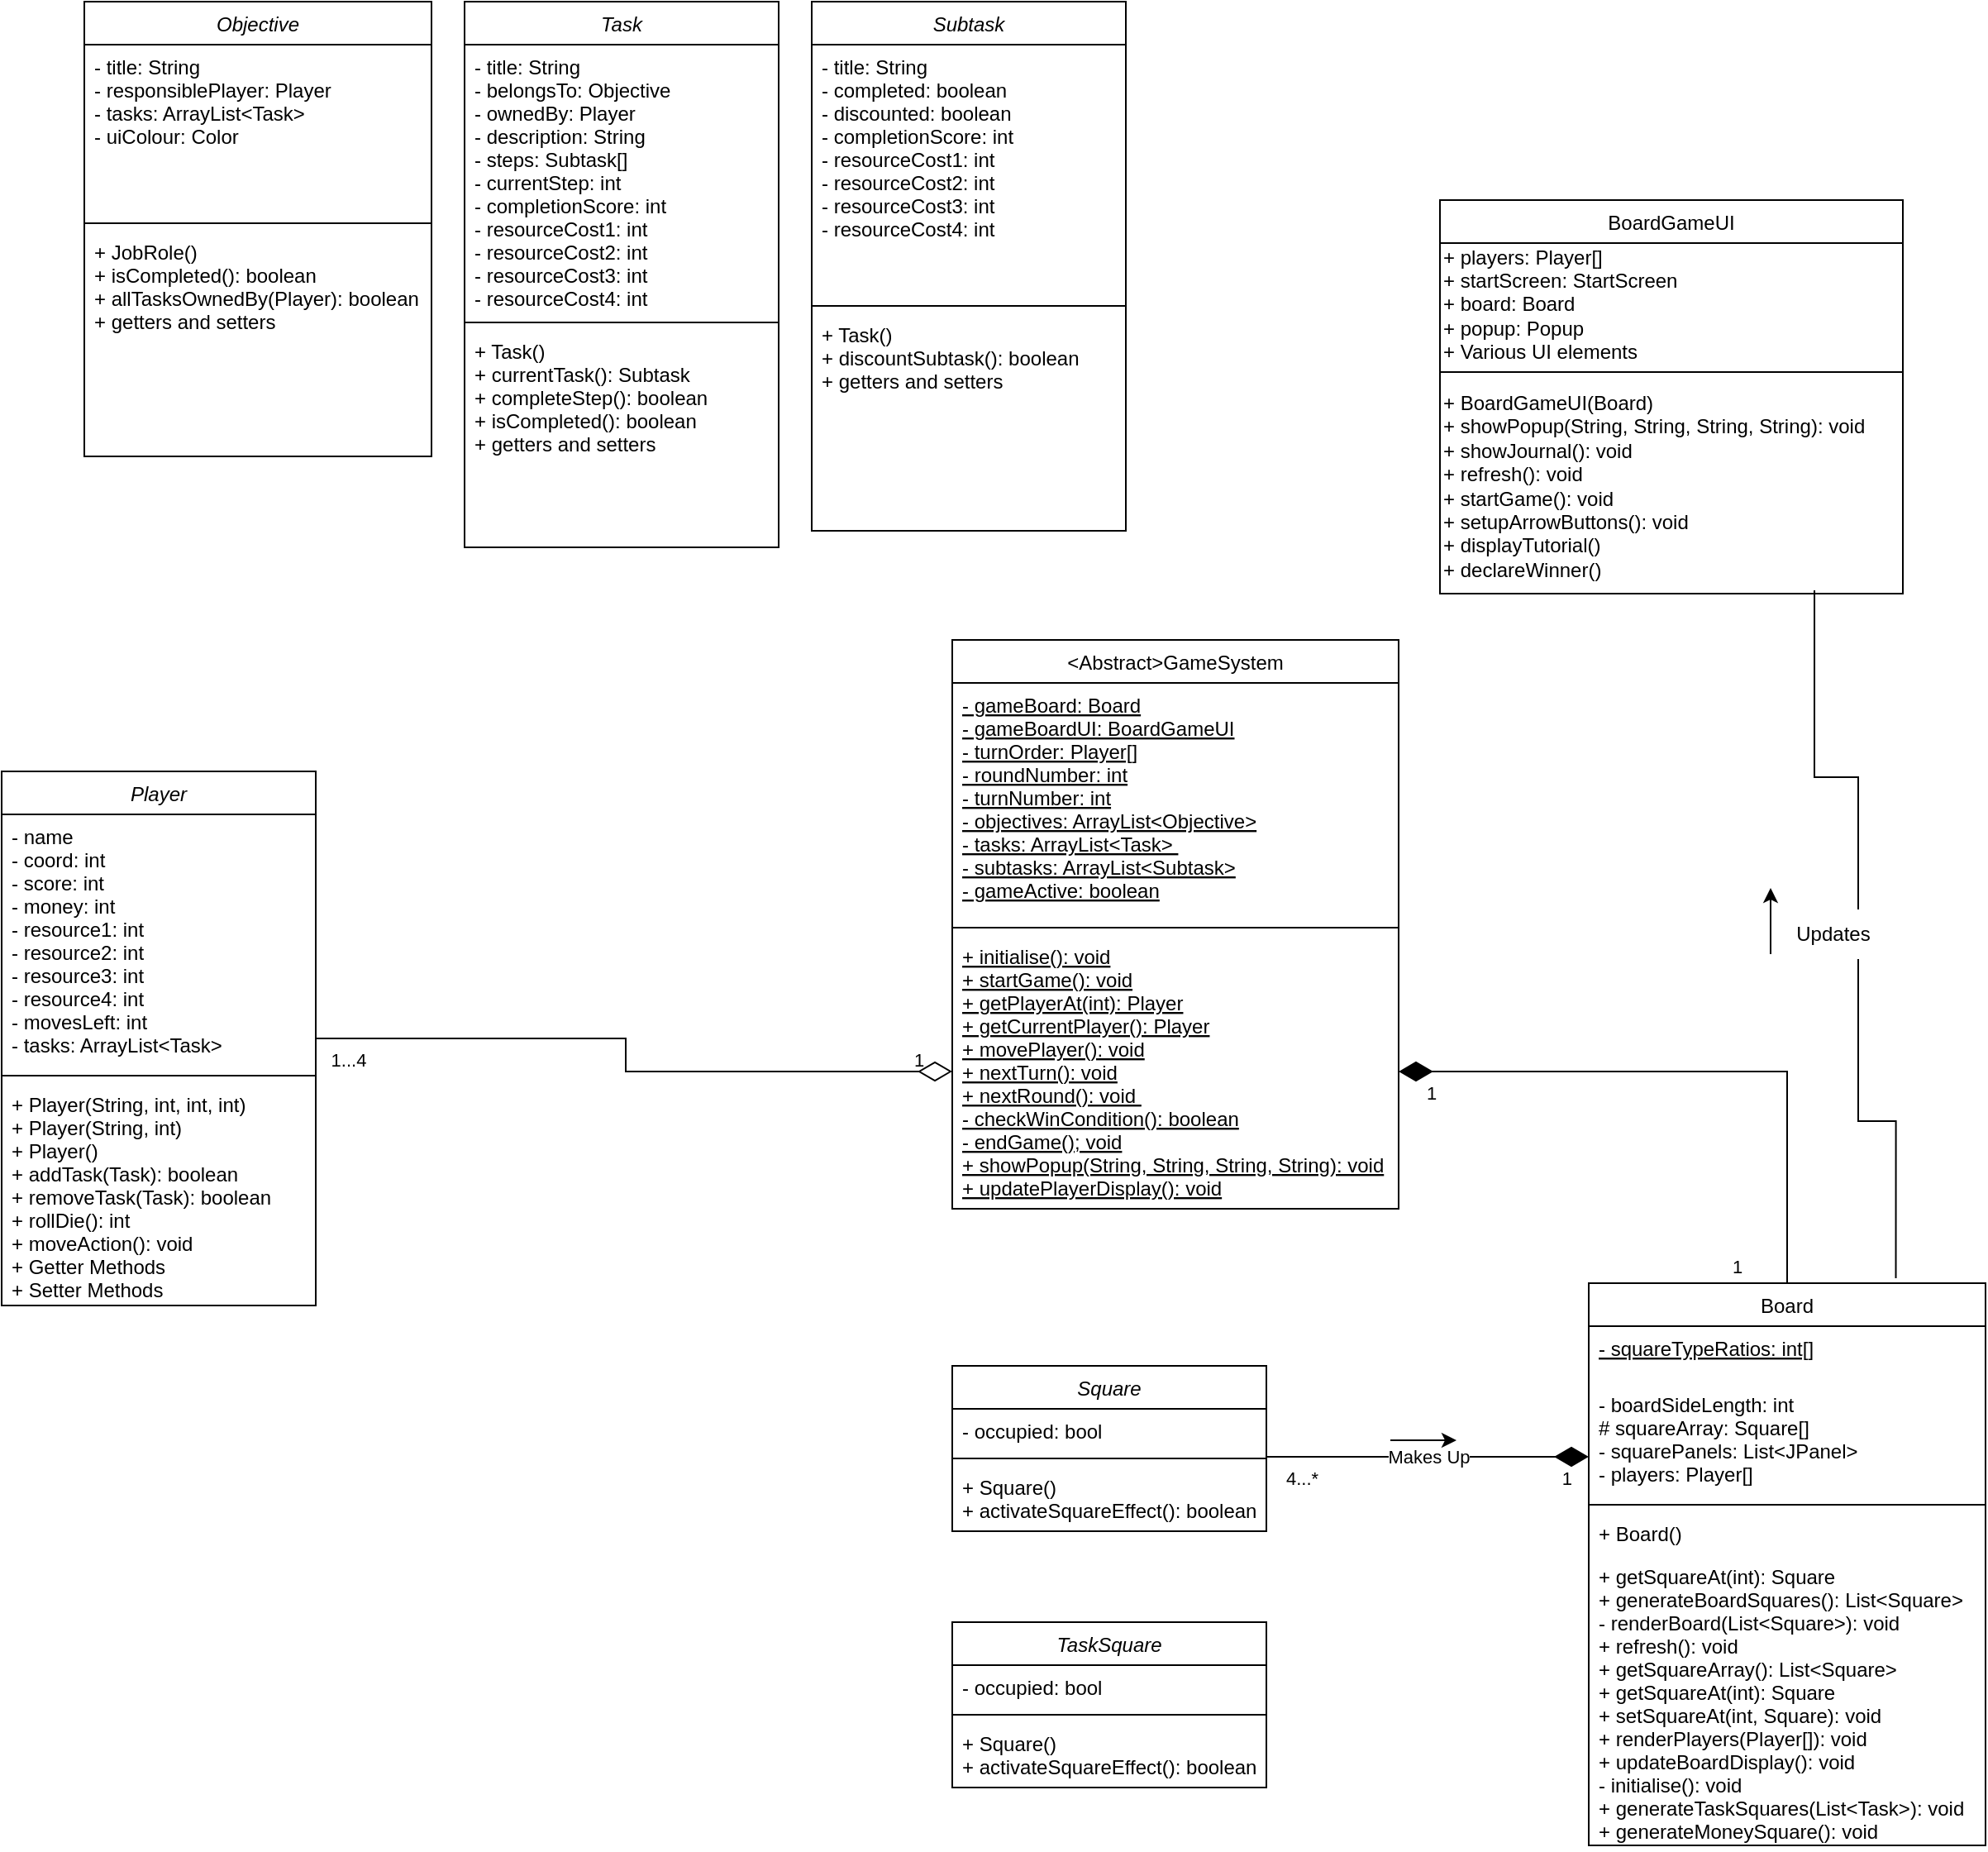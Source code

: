 <mxfile version="26.0.8">
  <diagram id="C5RBs43oDa-KdzZeNtuy" name="Page-1">
    <mxGraphModel dx="2555" dy="2112" grid="1" gridSize="10" guides="1" tooltips="1" connect="1" arrows="1" fold="1" page="1" pageScale="1" pageWidth="827" pageHeight="1169" math="0" shadow="0">
      <root>
        <mxCell id="WIyWlLk6GJQsqaUBKTNV-0" />
        <mxCell id="WIyWlLk6GJQsqaUBKTNV-1" parent="WIyWlLk6GJQsqaUBKTNV-0" />
        <mxCell id="zkfFHV4jXpPFQw0GAbJ--0" value="Square" style="swimlane;fontStyle=2;align=center;verticalAlign=top;childLayout=stackLayout;horizontal=1;startSize=26;horizontalStack=0;resizeParent=1;resizeLast=0;collapsible=1;marginBottom=0;rounded=0;shadow=0;strokeWidth=1;" parent="WIyWlLk6GJQsqaUBKTNV-1" vertex="1">
          <mxGeometry x="215" y="145" width="190" height="100" as="geometry">
            <mxRectangle x="230" y="140" width="160" height="26" as="alternateBounds" />
          </mxGeometry>
        </mxCell>
        <mxCell id="zkfFHV4jXpPFQw0GAbJ--1" value="- occupied: bool" style="text;align=left;verticalAlign=top;spacingLeft=4;spacingRight=4;overflow=hidden;rotatable=0;points=[[0,0.5],[1,0.5]];portConstraint=eastwest;" parent="zkfFHV4jXpPFQw0GAbJ--0" vertex="1">
          <mxGeometry y="26" width="190" height="26" as="geometry" />
        </mxCell>
        <mxCell id="zkfFHV4jXpPFQw0GAbJ--4" value="" style="line;html=1;strokeWidth=1;align=left;verticalAlign=middle;spacingTop=-1;spacingLeft=3;spacingRight=3;rotatable=0;labelPosition=right;points=[];portConstraint=eastwest;" parent="zkfFHV4jXpPFQw0GAbJ--0" vertex="1">
          <mxGeometry y="52" width="190" height="8" as="geometry" />
        </mxCell>
        <mxCell id="zkfFHV4jXpPFQw0GAbJ--5" value="+ Square()&#xa;+ activateSquareEffect(): boolean" style="text;align=left;verticalAlign=top;spacingLeft=4;spacingRight=4;overflow=hidden;rotatable=0;points=[[0,0.5],[1,0.5]];portConstraint=eastwest;" parent="zkfFHV4jXpPFQw0GAbJ--0" vertex="1">
          <mxGeometry y="60" width="190" height="40" as="geometry" />
        </mxCell>
        <mxCell id="zkfFHV4jXpPFQw0GAbJ--17" value="Board" style="swimlane;fontStyle=0;align=center;verticalAlign=top;childLayout=stackLayout;horizontal=1;startSize=26;horizontalStack=0;resizeParent=1;resizeLast=0;collapsible=1;marginBottom=0;rounded=0;shadow=0;strokeWidth=1;" parent="WIyWlLk6GJQsqaUBKTNV-1" vertex="1">
          <mxGeometry x="600" y="95" width="240" height="340" as="geometry">
            <mxRectangle x="550" y="140" width="160" height="26" as="alternateBounds" />
          </mxGeometry>
        </mxCell>
        <mxCell id="zkfFHV4jXpPFQw0GAbJ--18" value="- squareTypeRatios: int[]" style="text;align=left;verticalAlign=top;spacingLeft=4;spacingRight=4;overflow=hidden;rotatable=0;points=[[0,0.5],[1,0.5]];portConstraint=eastwest;fontStyle=4" parent="zkfFHV4jXpPFQw0GAbJ--17" vertex="1">
          <mxGeometry y="26" width="240" height="34" as="geometry" />
        </mxCell>
        <mxCell id="zkfFHV4jXpPFQw0GAbJ--19" value="- boardSideLength: int&#xa;# squareArray: Square[]&#xa;- squarePanels: List&lt;JPanel&gt;&#xa;- players: Player[]&#xa;" style="text;align=left;verticalAlign=top;spacingLeft=4;spacingRight=4;overflow=hidden;rotatable=0;points=[[0,0.5],[1,0.5]];portConstraint=eastwest;rounded=0;shadow=0;html=0;" parent="zkfFHV4jXpPFQw0GAbJ--17" vertex="1">
          <mxGeometry y="60" width="240" height="70" as="geometry" />
        </mxCell>
        <mxCell id="zkfFHV4jXpPFQw0GAbJ--23" value="" style="line;html=1;strokeWidth=1;align=left;verticalAlign=middle;spacingTop=-1;spacingLeft=3;spacingRight=3;rotatable=0;labelPosition=right;points=[];portConstraint=eastwest;" parent="zkfFHV4jXpPFQw0GAbJ--17" vertex="1">
          <mxGeometry y="130" width="240" height="8" as="geometry" />
        </mxCell>
        <mxCell id="zkfFHV4jXpPFQw0GAbJ--24" value="+ Board()" style="text;align=left;verticalAlign=top;spacingLeft=4;spacingRight=4;overflow=hidden;rotatable=0;points=[[0,0.5],[1,0.5]];portConstraint=eastwest;" parent="zkfFHV4jXpPFQw0GAbJ--17" vertex="1">
          <mxGeometry y="138" width="240" height="26" as="geometry" />
        </mxCell>
        <mxCell id="zkfFHV4jXpPFQw0GAbJ--25" value="+ getSquareAt(int): Square&#xa;+ generateBoardSquares(): List&lt;Square&gt;&#xa;- renderBoard(List&lt;Square&gt;): void&#xa;+ refresh(): void&#xa;+ getSquareArray(): List&lt;Square&gt;&#xa;+ getSquareAt(int): Square&#xa;+ setSquareAt(int, Square): void&#xa;+ renderPlayers(Player[]): void&#xa;+ updateBoardDisplay(): void&#xa;- initialise(): void&#xa;+ generateTaskSquares(List&lt;Task&gt;): void&#xa;+ generateMoneySquare(): void&#xa;" style="text;align=left;verticalAlign=top;spacingLeft=4;spacingRight=4;overflow=hidden;rotatable=0;points=[[0,0.5],[1,0.5]];portConstraint=eastwest;" parent="zkfFHV4jXpPFQw0GAbJ--17" vertex="1">
          <mxGeometry y="164" width="240" height="176" as="geometry" />
        </mxCell>
        <mxCell id="RARG5RGRjb6oG-_tyjwV-11" value="Makes Up" style="endArrow=diamondThin;html=1;endSize=18;startArrow=none;startSize=18;startFill=0;edgeStyle=orthogonalEdgeStyle;rounded=0;endFill=1;" parent="WIyWlLk6GJQsqaUBKTNV-1" source="zkfFHV4jXpPFQw0GAbJ--0" target="zkfFHV4jXpPFQw0GAbJ--17" edge="1">
          <mxGeometry relative="1" as="geometry">
            <mxPoint x="410" y="240" as="sourcePoint" />
            <mxPoint x="570" y="240" as="targetPoint" />
            <mxPoint as="offset" />
            <Array as="points">
              <mxPoint x="450" y="200" />
              <mxPoint x="450" y="200" />
            </Array>
          </mxGeometry>
        </mxCell>
        <mxCell id="RARG5RGRjb6oG-_tyjwV-12" value="4...*" style="edgeLabel;resizable=0;html=1;align=left;verticalAlign=top;" parent="RARG5RGRjb6oG-_tyjwV-11" connectable="0" vertex="1">
          <mxGeometry x="-1" relative="1" as="geometry">
            <mxPoint x="10" as="offset" />
          </mxGeometry>
        </mxCell>
        <mxCell id="RARG5RGRjb6oG-_tyjwV-13" value="1" style="edgeLabel;resizable=0;html=1;align=right;verticalAlign=top;" parent="RARG5RGRjb6oG-_tyjwV-11" connectable="0" vertex="1">
          <mxGeometry x="1" relative="1" as="geometry">
            <mxPoint x="-10" as="offset" />
          </mxGeometry>
        </mxCell>
        <mxCell id="RARG5RGRjb6oG-_tyjwV-14" value="" style="endArrow=classic;html=1;rounded=0;" parent="WIyWlLk6GJQsqaUBKTNV-1" edge="1">
          <mxGeometry width="50" height="50" relative="1" as="geometry">
            <mxPoint x="480" y="190" as="sourcePoint" />
            <mxPoint x="520" y="190" as="targetPoint" />
          </mxGeometry>
        </mxCell>
        <mxCell id="RARG5RGRjb6oG-_tyjwV-17" value="Player" style="swimlane;fontStyle=2;align=center;verticalAlign=top;childLayout=stackLayout;horizontal=1;startSize=26;horizontalStack=0;resizeParent=1;resizeLast=0;collapsible=1;marginBottom=0;rounded=0;shadow=0;strokeWidth=1;" parent="WIyWlLk6GJQsqaUBKTNV-1" vertex="1">
          <mxGeometry x="-360" y="-214.5" width="190" height="323" as="geometry">
            <mxRectangle x="230" y="140" width="160" height="26" as="alternateBounds" />
          </mxGeometry>
        </mxCell>
        <mxCell id="RARG5RGRjb6oG-_tyjwV-18" value="- name&#xa;- coord: int&#xa;- score: int&#xa;- money: int&#xa;- resource1: int&#xa;- resource2: int&#xa;- resource3: int&#xa;- resource4: int&#xa;- movesLeft: int&#xa;- tasks: ArrayList&lt;Task&gt;" style="text;align=left;verticalAlign=top;spacingLeft=4;spacingRight=4;overflow=hidden;rotatable=0;points=[[0,0.5],[1,0.5]];portConstraint=eastwest;" parent="RARG5RGRjb6oG-_tyjwV-17" vertex="1">
          <mxGeometry y="26" width="190" height="154" as="geometry" />
        </mxCell>
        <mxCell id="RARG5RGRjb6oG-_tyjwV-19" value="" style="line;html=1;strokeWidth=1;align=left;verticalAlign=middle;spacingTop=-1;spacingLeft=3;spacingRight=3;rotatable=0;labelPosition=right;points=[];portConstraint=eastwest;" parent="RARG5RGRjb6oG-_tyjwV-17" vertex="1">
          <mxGeometry y="180" width="190" height="8" as="geometry" />
        </mxCell>
        <mxCell id="RARG5RGRjb6oG-_tyjwV-20" value="+ Player(String, int, int, int)&#xa;+ Player(String, int)&#xa;+ Player()&#xa;+ addTask(Task): boolean&#xa;+ removeTask(Task): boolean&#xa;+ rollDie(): int&#xa;+ moveAction(): void&#xa;+ Getter Methods&#xa;+ Setter Methods&#xa; " style="text;align=left;verticalAlign=top;spacingLeft=4;spacingRight=4;overflow=hidden;rotatable=0;points=[[0,0.5],[1,0.5]];portConstraint=eastwest;fontColor=#000000;" parent="RARG5RGRjb6oG-_tyjwV-17" vertex="1">
          <mxGeometry y="188" width="190" height="132" as="geometry" />
        </mxCell>
        <mxCell id="tvutdW0yKNzAz1rQVRtP-5" value="&lt;Abstract&gt;GameSystem" style="swimlane;fontStyle=0;align=center;verticalAlign=top;childLayout=stackLayout;horizontal=1;startSize=26;horizontalStack=0;resizeParent=1;resizeLast=0;collapsible=1;marginBottom=0;rounded=0;shadow=0;strokeWidth=1;" parent="WIyWlLk6GJQsqaUBKTNV-1" vertex="1">
          <mxGeometry x="215" y="-294" width="270" height="344" as="geometry">
            <mxRectangle x="550" y="140" width="160" height="26" as="alternateBounds" />
          </mxGeometry>
        </mxCell>
        <mxCell id="tvutdW0yKNzAz1rQVRtP-8" value="- gameBoard: Board&#xa;- gameBoardUI: BoardGameUI&#xa;- turnOrder: Player[]&#xa;- roundNumber: int&#xa;- turnNumber: int&#xa;- objectives: ArrayList&lt;Objective&gt;&#xa;- tasks: ArrayList&lt;Task&gt; &#xa;- subtasks: ArrayList&lt;Subtask&gt;&#xa;- gameActive: boolean&#xa;" style="text;align=left;verticalAlign=top;spacingLeft=4;spacingRight=4;overflow=hidden;rotatable=0;points=[[0,0.5],[1,0.5]];portConstraint=eastwest;rounded=0;shadow=0;html=0;fontStyle=4" parent="tvutdW0yKNzAz1rQVRtP-5" vertex="1">
          <mxGeometry y="26" width="270" height="144" as="geometry" />
        </mxCell>
        <mxCell id="tvutdW0yKNzAz1rQVRtP-10" value="" style="line;html=1;strokeWidth=1;align=left;verticalAlign=middle;spacingTop=-1;spacingLeft=3;spacingRight=3;rotatable=0;labelPosition=right;points=[];portConstraint=eastwest;" parent="tvutdW0yKNzAz1rQVRtP-5" vertex="1">
          <mxGeometry y="170" width="270" height="8" as="geometry" />
        </mxCell>
        <mxCell id="tvutdW0yKNzAz1rQVRtP-12" value="+ initialise(): void&#xa;+ startGame(): void&#xa;+ getPlayerAt(int): Player&#xa;+ getCurrentPlayer(): Player&#xa;+ movePlayer(): void&#xa;+ nextTurn(): void&#xa;+ nextRound(): void &#xa;- checkWinCondition(): boolean&#xa;- endGame(); void&#xa;+ showPopup(String, String, String, String): void&#xa;+ updatePlayerDisplay(): void&#xa;&#xa;" style="text;align=left;verticalAlign=top;spacingLeft=4;spacingRight=4;overflow=hidden;rotatable=0;points=[[0,0.5],[1,0.5]];portConstraint=eastwest;fontStyle=4" parent="tvutdW0yKNzAz1rQVRtP-5" vertex="1">
          <mxGeometry y="178" width="270" height="166" as="geometry" />
        </mxCell>
        <mxCell id="tvutdW0yKNzAz1rQVRtP-14" style="edgeStyle=orthogonalEdgeStyle;rounded=0;orthogonalLoop=1;jettySize=auto;html=1;exitX=1;exitY=0.5;exitDx=0;exitDy=0;entryX=0.5;entryY=0;entryDx=0;entryDy=0;endArrow=none;endFill=0;startArrow=diamondThin;startFill=1;endSize=18;startSize=18;" parent="WIyWlLk6GJQsqaUBKTNV-1" source="tvutdW0yKNzAz1rQVRtP-12" target="zkfFHV4jXpPFQw0GAbJ--17" edge="1">
          <mxGeometry relative="1" as="geometry" />
        </mxCell>
        <mxCell id="tvutdW0yKNzAz1rQVRtP-15" style="edgeStyle=orthogonalEdgeStyle;rounded=0;orthogonalLoop=1;jettySize=auto;html=1;exitX=0;exitY=0.5;exitDx=0;exitDy=0;endArrow=none;endFill=0;startArrow=diamondThin;startFill=0;endSize=18;startSize=18;" parent="WIyWlLk6GJQsqaUBKTNV-1" source="tvutdW0yKNzAz1rQVRtP-12" target="RARG5RGRjb6oG-_tyjwV-17" edge="1">
          <mxGeometry relative="1" as="geometry" />
        </mxCell>
        <mxCell id="bCXJ4Mm03UaGC8wNrFyx-1" value="BoardGameUI" style="swimlane;fontStyle=0;align=center;verticalAlign=top;childLayout=stackLayout;horizontal=1;startSize=26;horizontalStack=0;resizeParent=1;resizeLast=0;collapsible=1;marginBottom=0;rounded=0;shadow=0;strokeWidth=1;" parent="WIyWlLk6GJQsqaUBKTNV-1" vertex="1">
          <mxGeometry x="510" y="-560" width="280" height="238" as="geometry">
            <mxRectangle x="550" y="140" width="160" height="26" as="alternateBounds" />
          </mxGeometry>
        </mxCell>
        <mxCell id="bCXJ4Mm03UaGC8wNrFyx-6" value="+ players: Player[]&lt;div&gt;+ startScreen: StartScreen&lt;/div&gt;&lt;div&gt;+ board: Board&lt;/div&gt;&lt;div&gt;+ popup: Popup&lt;/div&gt;&lt;div&gt;&lt;div&gt;+ Various UI elements&lt;/div&gt;&lt;/div&gt;" style="text;html=1;align=left;verticalAlign=middle;whiteSpace=wrap;rounded=0;" parent="bCXJ4Mm03UaGC8wNrFyx-1" vertex="1">
          <mxGeometry y="26" width="280" height="74" as="geometry" />
        </mxCell>
        <mxCell id="bCXJ4Mm03UaGC8wNrFyx-4" value="" style="line;html=1;strokeWidth=1;align=left;verticalAlign=middle;spacingTop=-1;spacingLeft=3;spacingRight=3;rotatable=0;labelPosition=right;points=[];portConstraint=eastwest;" parent="bCXJ4Mm03UaGC8wNrFyx-1" vertex="1">
          <mxGeometry y="100" width="280" height="8" as="geometry" />
        </mxCell>
        <mxCell id="bCXJ4Mm03UaGC8wNrFyx-7" value="+ BoardGameUI(Board)&lt;div&gt;+ showPopup(String, String, String, String): void&lt;br&gt;+ showJournal(): void&lt;/div&gt;&lt;div&gt;+ refresh(): void&lt;/div&gt;&lt;div&gt;+ startGame(): void&lt;/div&gt;&lt;div&gt;+ setupArrowButtons(): void&lt;br&gt;&lt;div&gt;+ displayTutorial()&lt;/div&gt;&lt;div&gt;+ declareWinner()&lt;/div&gt;&lt;/div&gt;" style="text;html=1;align=left;verticalAlign=middle;resizable=0;points=[];autosize=1;strokeColor=none;fillColor=none;" parent="bCXJ4Mm03UaGC8wNrFyx-1" vertex="1">
          <mxGeometry y="108" width="280" height="130" as="geometry" />
        </mxCell>
        <mxCell id="bCXJ4Mm03UaGC8wNrFyx-9" value="" style="endArrow=none;html=1;rounded=0;exitX=0.75;exitY=0;exitDx=0;exitDy=0;edgeStyle=orthogonalEdgeStyle;entryX=0.809;entryY=0.985;entryDx=0;entryDy=0;entryPerimeter=0;" parent="WIyWlLk6GJQsqaUBKTNV-1" source="bCXJ4Mm03UaGC8wNrFyx-17" target="bCXJ4Mm03UaGC8wNrFyx-7" edge="1">
          <mxGeometry width="50" height="50" relative="1" as="geometry">
            <mxPoint x="762.5" y="1" as="sourcePoint" />
            <mxPoint x="760" y="-210" as="targetPoint" />
            <Array as="points">
              <mxPoint x="763" y="-211" />
            </Array>
          </mxGeometry>
        </mxCell>
        <mxCell id="bCXJ4Mm03UaGC8wNrFyx-18" value="" style="endArrow=none;html=1;rounded=0;entryX=0.75;entryY=1;entryDx=0;entryDy=0;exitX=0.774;exitY=-0.009;exitDx=0;exitDy=0;edgeStyle=orthogonalEdgeStyle;exitPerimeter=0;" parent="WIyWlLk6GJQsqaUBKTNV-1" source="zkfFHV4jXpPFQw0GAbJ--17" target="bCXJ4Mm03UaGC8wNrFyx-17" edge="1">
          <mxGeometry width="50" height="50" relative="1" as="geometry">
            <mxPoint x="762.5" y="1" as="sourcePoint" />
            <mxPoint x="757.5" y="-234" as="targetPoint" />
          </mxGeometry>
        </mxCell>
        <mxCell id="bCXJ4Mm03UaGC8wNrFyx-17" value="Updates" style="text;html=1;align=center;verticalAlign=middle;whiteSpace=wrap;rounded=0;" parent="WIyWlLk6GJQsqaUBKTNV-1" vertex="1">
          <mxGeometry x="718" y="-131" width="60" height="30" as="geometry" />
        </mxCell>
        <mxCell id="bCXJ4Mm03UaGC8wNrFyx-19" value="" style="endArrow=classic;html=1;rounded=0;" parent="WIyWlLk6GJQsqaUBKTNV-1" edge="1">
          <mxGeometry width="50" height="50" relative="1" as="geometry">
            <mxPoint x="710" y="-104" as="sourcePoint" />
            <mxPoint x="710" y="-144" as="targetPoint" />
          </mxGeometry>
        </mxCell>
        <mxCell id="bCXJ4Mm03UaGC8wNrFyx-20" value="1...4" style="text;html=1;align=center;verticalAlign=middle;whiteSpace=wrap;rounded=0;fontSize=11;" parent="WIyWlLk6GJQsqaUBKTNV-1" vertex="1">
          <mxGeometry x="-170" y="-50" width="40" height="20" as="geometry" />
        </mxCell>
        <mxCell id="bCXJ4Mm03UaGC8wNrFyx-21" value="1" style="text;html=1;align=center;verticalAlign=middle;whiteSpace=wrap;rounded=0;fontSize=11;" parent="WIyWlLk6GJQsqaUBKTNV-1" vertex="1">
          <mxGeometry x="175" y="-50" width="40" height="20" as="geometry" />
        </mxCell>
        <mxCell id="bCXJ4Mm03UaGC8wNrFyx-25" value="1" style="text;html=1;align=center;verticalAlign=middle;whiteSpace=wrap;rounded=0;fontSize=11;" parent="WIyWlLk6GJQsqaUBKTNV-1" vertex="1">
          <mxGeometry x="485" y="-30" width="40" height="20" as="geometry" />
        </mxCell>
        <mxCell id="bCXJ4Mm03UaGC8wNrFyx-26" value="1" style="text;html=1;align=center;verticalAlign=middle;whiteSpace=wrap;rounded=0;fontSize=11;" parent="WIyWlLk6GJQsqaUBKTNV-1" vertex="1">
          <mxGeometry x="670" y="75" width="40" height="20" as="geometry" />
        </mxCell>
        <mxCell id="nmGObv32esFRZzWeqCYr-1" value="Objective" style="swimlane;fontStyle=2;align=center;verticalAlign=top;childLayout=stackLayout;horizontal=1;startSize=26;horizontalStack=0;resizeParent=1;resizeLast=0;collapsible=1;marginBottom=0;rounded=0;shadow=0;strokeWidth=1;" parent="WIyWlLk6GJQsqaUBKTNV-1" vertex="1">
          <mxGeometry x="-310" y="-680" width="210" height="275" as="geometry">
            <mxRectangle x="230" y="140" width="160" height="26" as="alternateBounds" />
          </mxGeometry>
        </mxCell>
        <mxCell id="nmGObv32esFRZzWeqCYr-2" value="- title: String&#xa;- responsiblePlayer: Player&#xa;- tasks: ArrayList&lt;Task&gt;&#xa;- uiColour: Color" style="text;align=left;verticalAlign=top;spacingLeft=4;spacingRight=4;overflow=hidden;rotatable=0;points=[[0,0.5],[1,0.5]];portConstraint=eastwest;" parent="nmGObv32esFRZzWeqCYr-1" vertex="1">
          <mxGeometry y="26" width="210" height="104" as="geometry" />
        </mxCell>
        <mxCell id="nmGObv32esFRZzWeqCYr-3" value="" style="line;html=1;strokeWidth=1;align=left;verticalAlign=middle;spacingTop=-1;spacingLeft=3;spacingRight=3;rotatable=0;labelPosition=right;points=[];portConstraint=eastwest;" parent="nmGObv32esFRZzWeqCYr-1" vertex="1">
          <mxGeometry y="130" width="210" height="8" as="geometry" />
        </mxCell>
        <mxCell id="nmGObv32esFRZzWeqCYr-4" value="+ JobRole()&#xa;+ isCompleted(): boolean&#xa;+ allTasksOwnedBy(Player): boolean&#xa;+ getters and setters" style="text;align=left;verticalAlign=top;spacingLeft=4;spacingRight=4;overflow=hidden;rotatable=0;points=[[0,0.5],[1,0.5]];portConstraint=eastwest;fontColor=#000000;" parent="nmGObv32esFRZzWeqCYr-1" vertex="1">
          <mxGeometry y="138" width="210" height="132" as="geometry" />
        </mxCell>
        <mxCell id="nmGObv32esFRZzWeqCYr-5" value="Task" style="swimlane;fontStyle=2;align=center;verticalAlign=top;childLayout=stackLayout;horizontal=1;startSize=26;horizontalStack=0;resizeParent=1;resizeLast=0;collapsible=1;marginBottom=0;rounded=0;shadow=0;strokeWidth=1;" parent="WIyWlLk6GJQsqaUBKTNV-1" vertex="1">
          <mxGeometry x="-80" y="-680" width="190" height="330" as="geometry">
            <mxRectangle x="230" y="140" width="160" height="26" as="alternateBounds" />
          </mxGeometry>
        </mxCell>
        <mxCell id="nmGObv32esFRZzWeqCYr-6" value="- title: String&#xa;- belongsTo: Objective&#xa;- ownedBy: Player&#xa;- description: String&#xa;- steps: Subtask[]&#xa;- currentStep: int &#xa;- completionScore: int&#xa;- resourceCost1: int&#xa;- resourceCost2: int&#xa;- resourceCost3: int&#xa;- resourceCost4: int" style="text;align=left;verticalAlign=top;spacingLeft=4;spacingRight=4;overflow=hidden;rotatable=0;points=[[0,0.5],[1,0.5]];portConstraint=eastwest;" parent="nmGObv32esFRZzWeqCYr-5" vertex="1">
          <mxGeometry y="26" width="190" height="164" as="geometry" />
        </mxCell>
        <mxCell id="nmGObv32esFRZzWeqCYr-7" value="" style="line;html=1;strokeWidth=1;align=left;verticalAlign=middle;spacingTop=-1;spacingLeft=3;spacingRight=3;rotatable=0;labelPosition=right;points=[];portConstraint=eastwest;" parent="nmGObv32esFRZzWeqCYr-5" vertex="1">
          <mxGeometry y="190" width="190" height="8" as="geometry" />
        </mxCell>
        <mxCell id="nmGObv32esFRZzWeqCYr-8" value="+ Task()&#xa;+ currentTask(): Subtask&#xa;+ completeStep(): boolean&#xa;+ isCompleted(): boolean&#xa;+ getters and setters" style="text;align=left;verticalAlign=top;spacingLeft=4;spacingRight=4;overflow=hidden;rotatable=0;points=[[0,0.5],[1,0.5]];portConstraint=eastwest;fontColor=#000000;" parent="nmGObv32esFRZzWeqCYr-5" vertex="1">
          <mxGeometry y="198" width="190" height="132" as="geometry" />
        </mxCell>
        <mxCell id="-DwnkvneZAyYinUaXX4H-1" value="Subtask" style="swimlane;fontStyle=2;align=center;verticalAlign=top;childLayout=stackLayout;horizontal=1;startSize=26;horizontalStack=0;resizeParent=1;resizeLast=0;collapsible=1;marginBottom=0;rounded=0;shadow=0;strokeWidth=1;" vertex="1" parent="WIyWlLk6GJQsqaUBKTNV-1">
          <mxGeometry x="130" y="-680" width="190" height="320" as="geometry">
            <mxRectangle x="230" y="140" width="160" height="26" as="alternateBounds" />
          </mxGeometry>
        </mxCell>
        <mxCell id="-DwnkvneZAyYinUaXX4H-2" value="- title: String&#xa;- completed: boolean&#xa;- discounted: boolean&#xa;- completionScore: int&#xa;- resourceCost1: int&#xa;- resourceCost2: int&#xa;- resourceCost3: int&#xa;- resourceCost4: int" style="text;align=left;verticalAlign=top;spacingLeft=4;spacingRight=4;overflow=hidden;rotatable=0;points=[[0,0.5],[1,0.5]];portConstraint=eastwest;" vertex="1" parent="-DwnkvneZAyYinUaXX4H-1">
          <mxGeometry y="26" width="190" height="154" as="geometry" />
        </mxCell>
        <mxCell id="-DwnkvneZAyYinUaXX4H-3" value="" style="line;html=1;strokeWidth=1;align=left;verticalAlign=middle;spacingTop=-1;spacingLeft=3;spacingRight=3;rotatable=0;labelPosition=right;points=[];portConstraint=eastwest;" vertex="1" parent="-DwnkvneZAyYinUaXX4H-1">
          <mxGeometry y="180" width="190" height="8" as="geometry" />
        </mxCell>
        <mxCell id="-DwnkvneZAyYinUaXX4H-4" value="+ Task()&#xa;+ discountSubtask(): boolean&#xa;+ getters and setters" style="text;align=left;verticalAlign=top;spacingLeft=4;spacingRight=4;overflow=hidden;rotatable=0;points=[[0,0.5],[1,0.5]];portConstraint=eastwest;fontColor=#000000;" vertex="1" parent="-DwnkvneZAyYinUaXX4H-1">
          <mxGeometry y="188" width="190" height="132" as="geometry" />
        </mxCell>
        <mxCell id="-DwnkvneZAyYinUaXX4H-6" value="TaskSquare" style="swimlane;fontStyle=2;align=center;verticalAlign=top;childLayout=stackLayout;horizontal=1;startSize=26;horizontalStack=0;resizeParent=1;resizeLast=0;collapsible=1;marginBottom=0;rounded=0;shadow=0;strokeWidth=1;" vertex="1" parent="WIyWlLk6GJQsqaUBKTNV-1">
          <mxGeometry x="215" y="300" width="190" height="100" as="geometry">
            <mxRectangle x="230" y="140" width="160" height="26" as="alternateBounds" />
          </mxGeometry>
        </mxCell>
        <mxCell id="-DwnkvneZAyYinUaXX4H-7" value="- occupied: bool" style="text;align=left;verticalAlign=top;spacingLeft=4;spacingRight=4;overflow=hidden;rotatable=0;points=[[0,0.5],[1,0.5]];portConstraint=eastwest;" vertex="1" parent="-DwnkvneZAyYinUaXX4H-6">
          <mxGeometry y="26" width="190" height="26" as="geometry" />
        </mxCell>
        <mxCell id="-DwnkvneZAyYinUaXX4H-8" value="" style="line;html=1;strokeWidth=1;align=left;verticalAlign=middle;spacingTop=-1;spacingLeft=3;spacingRight=3;rotatable=0;labelPosition=right;points=[];portConstraint=eastwest;" vertex="1" parent="-DwnkvneZAyYinUaXX4H-6">
          <mxGeometry y="52" width="190" height="8" as="geometry" />
        </mxCell>
        <mxCell id="-DwnkvneZAyYinUaXX4H-9" value="+ Square()&#xa;+ activateSquareEffect(): boolean" style="text;align=left;verticalAlign=top;spacingLeft=4;spacingRight=4;overflow=hidden;rotatable=0;points=[[0,0.5],[1,0.5]];portConstraint=eastwest;" vertex="1" parent="-DwnkvneZAyYinUaXX4H-6">
          <mxGeometry y="60" width="190" height="40" as="geometry" />
        </mxCell>
      </root>
    </mxGraphModel>
  </diagram>
</mxfile>
